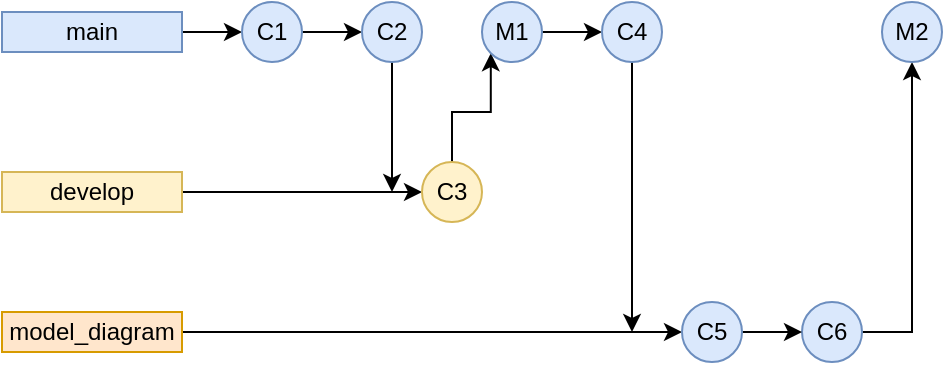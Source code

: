 <mxfile version="20.8.10" type="device"><diagram id="yPxyJZ8AM_hMuL3Unpa9" name="gitflow"><mxGraphModel dx="603" dy="391" grid="1" gridSize="10" guides="1" tooltips="1" connect="1" arrows="1" fold="1" page="1" pageScale="1" pageWidth="850" pageHeight="1100" math="0" shadow="0"><root><mxCell id="0"/><mxCell id="1" parent="0"/><mxCell id="pqEM0l-QrRan-0Vn9kkv-190" style="edgeStyle=orthogonalEdgeStyle;rounded=0;orthogonalLoop=1;jettySize=auto;html=1;exitX=1;exitY=0.5;exitDx=0;exitDy=0;entryX=0;entryY=0.5;entryDx=0;entryDy=0;" edge="1" parent="1" source="7" target="pqEM0l-QrRan-0Vn9kkv-188"><mxGeometry relative="1" as="geometry"/></mxCell><mxCell id="7" value="main" style="text;html=1;strokeColor=#6c8ebf;fillColor=#dae8fc;align=center;verticalAlign=middle;whiteSpace=wrap;rounded=0;" parent="1" vertex="1"><mxGeometry x="40" y="40" width="90" height="20" as="geometry"/></mxCell><mxCell id="pqEM0l-QrRan-0Vn9kkv-194" style="edgeStyle=orthogonalEdgeStyle;rounded=0;orthogonalLoop=1;jettySize=auto;html=1;exitX=1;exitY=0.5;exitDx=0;exitDy=0;entryX=0;entryY=0.5;entryDx=0;entryDy=0;" edge="1" parent="1" source="102" target="pqEM0l-QrRan-0Vn9kkv-193"><mxGeometry relative="1" as="geometry"/></mxCell><mxCell id="102" value="develop" style="text;html=1;strokeColor=#d6b656;fillColor=#fff2cc;align=center;verticalAlign=middle;whiteSpace=wrap;rounded=0;" parent="1" vertex="1"><mxGeometry x="40" y="120" width="90" height="20" as="geometry"/></mxCell><mxCell id="pqEM0l-QrRan-0Vn9kkv-192" style="edgeStyle=orthogonalEdgeStyle;rounded=0;orthogonalLoop=1;jettySize=auto;html=1;exitX=1;exitY=0.5;exitDx=0;exitDy=0;entryX=0;entryY=0.5;entryDx=0;entryDy=0;" edge="1" parent="1" source="pqEM0l-QrRan-0Vn9kkv-188" target="pqEM0l-QrRan-0Vn9kkv-191"><mxGeometry relative="1" as="geometry"/></mxCell><mxCell id="pqEM0l-QrRan-0Vn9kkv-188" value="C1" style="ellipse;whiteSpace=wrap;html=1;aspect=fixed;fillColor=#dae8fc;strokeColor=#6c8ebf;" vertex="1" parent="1"><mxGeometry x="160" y="35" width="30" height="30" as="geometry"/></mxCell><mxCell id="pqEM0l-QrRan-0Vn9kkv-195" style="edgeStyle=orthogonalEdgeStyle;rounded=0;orthogonalLoop=1;jettySize=auto;html=1;" edge="1" parent="1" source="pqEM0l-QrRan-0Vn9kkv-191"><mxGeometry relative="1" as="geometry"><mxPoint x="235" y="130" as="targetPoint"/></mxGeometry></mxCell><mxCell id="pqEM0l-QrRan-0Vn9kkv-191" value="C2" style="ellipse;whiteSpace=wrap;html=1;aspect=fixed;fillColor=#dae8fc;strokeColor=#6c8ebf;" vertex="1" parent="1"><mxGeometry x="220" y="35" width="30" height="30" as="geometry"/></mxCell><mxCell id="pqEM0l-QrRan-0Vn9kkv-198" style="edgeStyle=orthogonalEdgeStyle;rounded=0;orthogonalLoop=1;jettySize=auto;html=1;entryX=0;entryY=1;entryDx=0;entryDy=0;" edge="1" parent="1" source="pqEM0l-QrRan-0Vn9kkv-193" target="pqEM0l-QrRan-0Vn9kkv-197"><mxGeometry relative="1" as="geometry"><mxPoint x="265" y="90" as="targetPoint"/></mxGeometry></mxCell><mxCell id="pqEM0l-QrRan-0Vn9kkv-193" value="C3" style="ellipse;whiteSpace=wrap;html=1;aspect=fixed;fillColor=#fff2cc;strokeColor=#d6b656;" vertex="1" parent="1"><mxGeometry x="250" y="115" width="30" height="30" as="geometry"/></mxCell><mxCell id="pqEM0l-QrRan-0Vn9kkv-201" style="edgeStyle=orthogonalEdgeStyle;rounded=0;orthogonalLoop=1;jettySize=auto;html=1;entryX=0;entryY=0.5;entryDx=0;entryDy=0;" edge="1" parent="1" source="pqEM0l-QrRan-0Vn9kkv-196" target="pqEM0l-QrRan-0Vn9kkv-205"><mxGeometry relative="1" as="geometry"><mxPoint x="370" y="200" as="targetPoint"/></mxGeometry></mxCell><mxCell id="pqEM0l-QrRan-0Vn9kkv-196" value="model_diagram" style="rounded=0;whiteSpace=wrap;html=1;fillColor=#ffe6cc;strokeColor=#d79b00;" vertex="1" parent="1"><mxGeometry x="40" y="190" width="90" height="20" as="geometry"/></mxCell><mxCell id="pqEM0l-QrRan-0Vn9kkv-200" style="edgeStyle=orthogonalEdgeStyle;rounded=0;orthogonalLoop=1;jettySize=auto;html=1;entryX=0;entryY=0.5;entryDx=0;entryDy=0;" edge="1" parent="1" source="pqEM0l-QrRan-0Vn9kkv-197" target="pqEM0l-QrRan-0Vn9kkv-199"><mxGeometry relative="1" as="geometry"/></mxCell><mxCell id="pqEM0l-QrRan-0Vn9kkv-197" value="M1" style="ellipse;whiteSpace=wrap;html=1;aspect=fixed;fillColor=#dae8fc;strokeColor=#6c8ebf;" vertex="1" parent="1"><mxGeometry x="280" y="35" width="30" height="30" as="geometry"/></mxCell><mxCell id="pqEM0l-QrRan-0Vn9kkv-203" style="edgeStyle=orthogonalEdgeStyle;rounded=0;orthogonalLoop=1;jettySize=auto;html=1;" edge="1" parent="1" source="pqEM0l-QrRan-0Vn9kkv-199"><mxGeometry relative="1" as="geometry"><mxPoint x="355" y="200" as="targetPoint"/></mxGeometry></mxCell><mxCell id="pqEM0l-QrRan-0Vn9kkv-199" value="C4" style="ellipse;whiteSpace=wrap;html=1;aspect=fixed;fillColor=#dae8fc;strokeColor=#6c8ebf;" vertex="1" parent="1"><mxGeometry x="340" y="35" width="30" height="30" as="geometry"/></mxCell><mxCell id="pqEM0l-QrRan-0Vn9kkv-209" style="edgeStyle=orthogonalEdgeStyle;rounded=0;orthogonalLoop=1;jettySize=auto;html=1;entryX=0.5;entryY=1;entryDx=0;entryDy=0;" edge="1" parent="1" source="pqEM0l-QrRan-0Vn9kkv-204" target="pqEM0l-QrRan-0Vn9kkv-207"><mxGeometry relative="1" as="geometry"/></mxCell><mxCell id="pqEM0l-QrRan-0Vn9kkv-204" value="C6" style="ellipse;whiteSpace=wrap;html=1;aspect=fixed;fillColor=#dae8fc;strokeColor=#6c8ebf;" vertex="1" parent="1"><mxGeometry x="440" y="185" width="30" height="30" as="geometry"/></mxCell><mxCell id="pqEM0l-QrRan-0Vn9kkv-206" style="edgeStyle=orthogonalEdgeStyle;rounded=0;orthogonalLoop=1;jettySize=auto;html=1;entryX=0;entryY=0.5;entryDx=0;entryDy=0;" edge="1" parent="1" source="pqEM0l-QrRan-0Vn9kkv-205" target="pqEM0l-QrRan-0Vn9kkv-204"><mxGeometry relative="1" as="geometry"/></mxCell><mxCell id="pqEM0l-QrRan-0Vn9kkv-205" value="C5" style="ellipse;whiteSpace=wrap;html=1;aspect=fixed;fillColor=#dae8fc;strokeColor=#6c8ebf;" vertex="1" parent="1"><mxGeometry x="380" y="185" width="30" height="30" as="geometry"/></mxCell><mxCell id="pqEM0l-QrRan-0Vn9kkv-207" value="M2" style="ellipse;whiteSpace=wrap;html=1;aspect=fixed;fillColor=#dae8fc;strokeColor=#6c8ebf;" vertex="1" parent="1"><mxGeometry x="480" y="35" width="30" height="30" as="geometry"/></mxCell></root></mxGraphModel></diagram></mxfile>